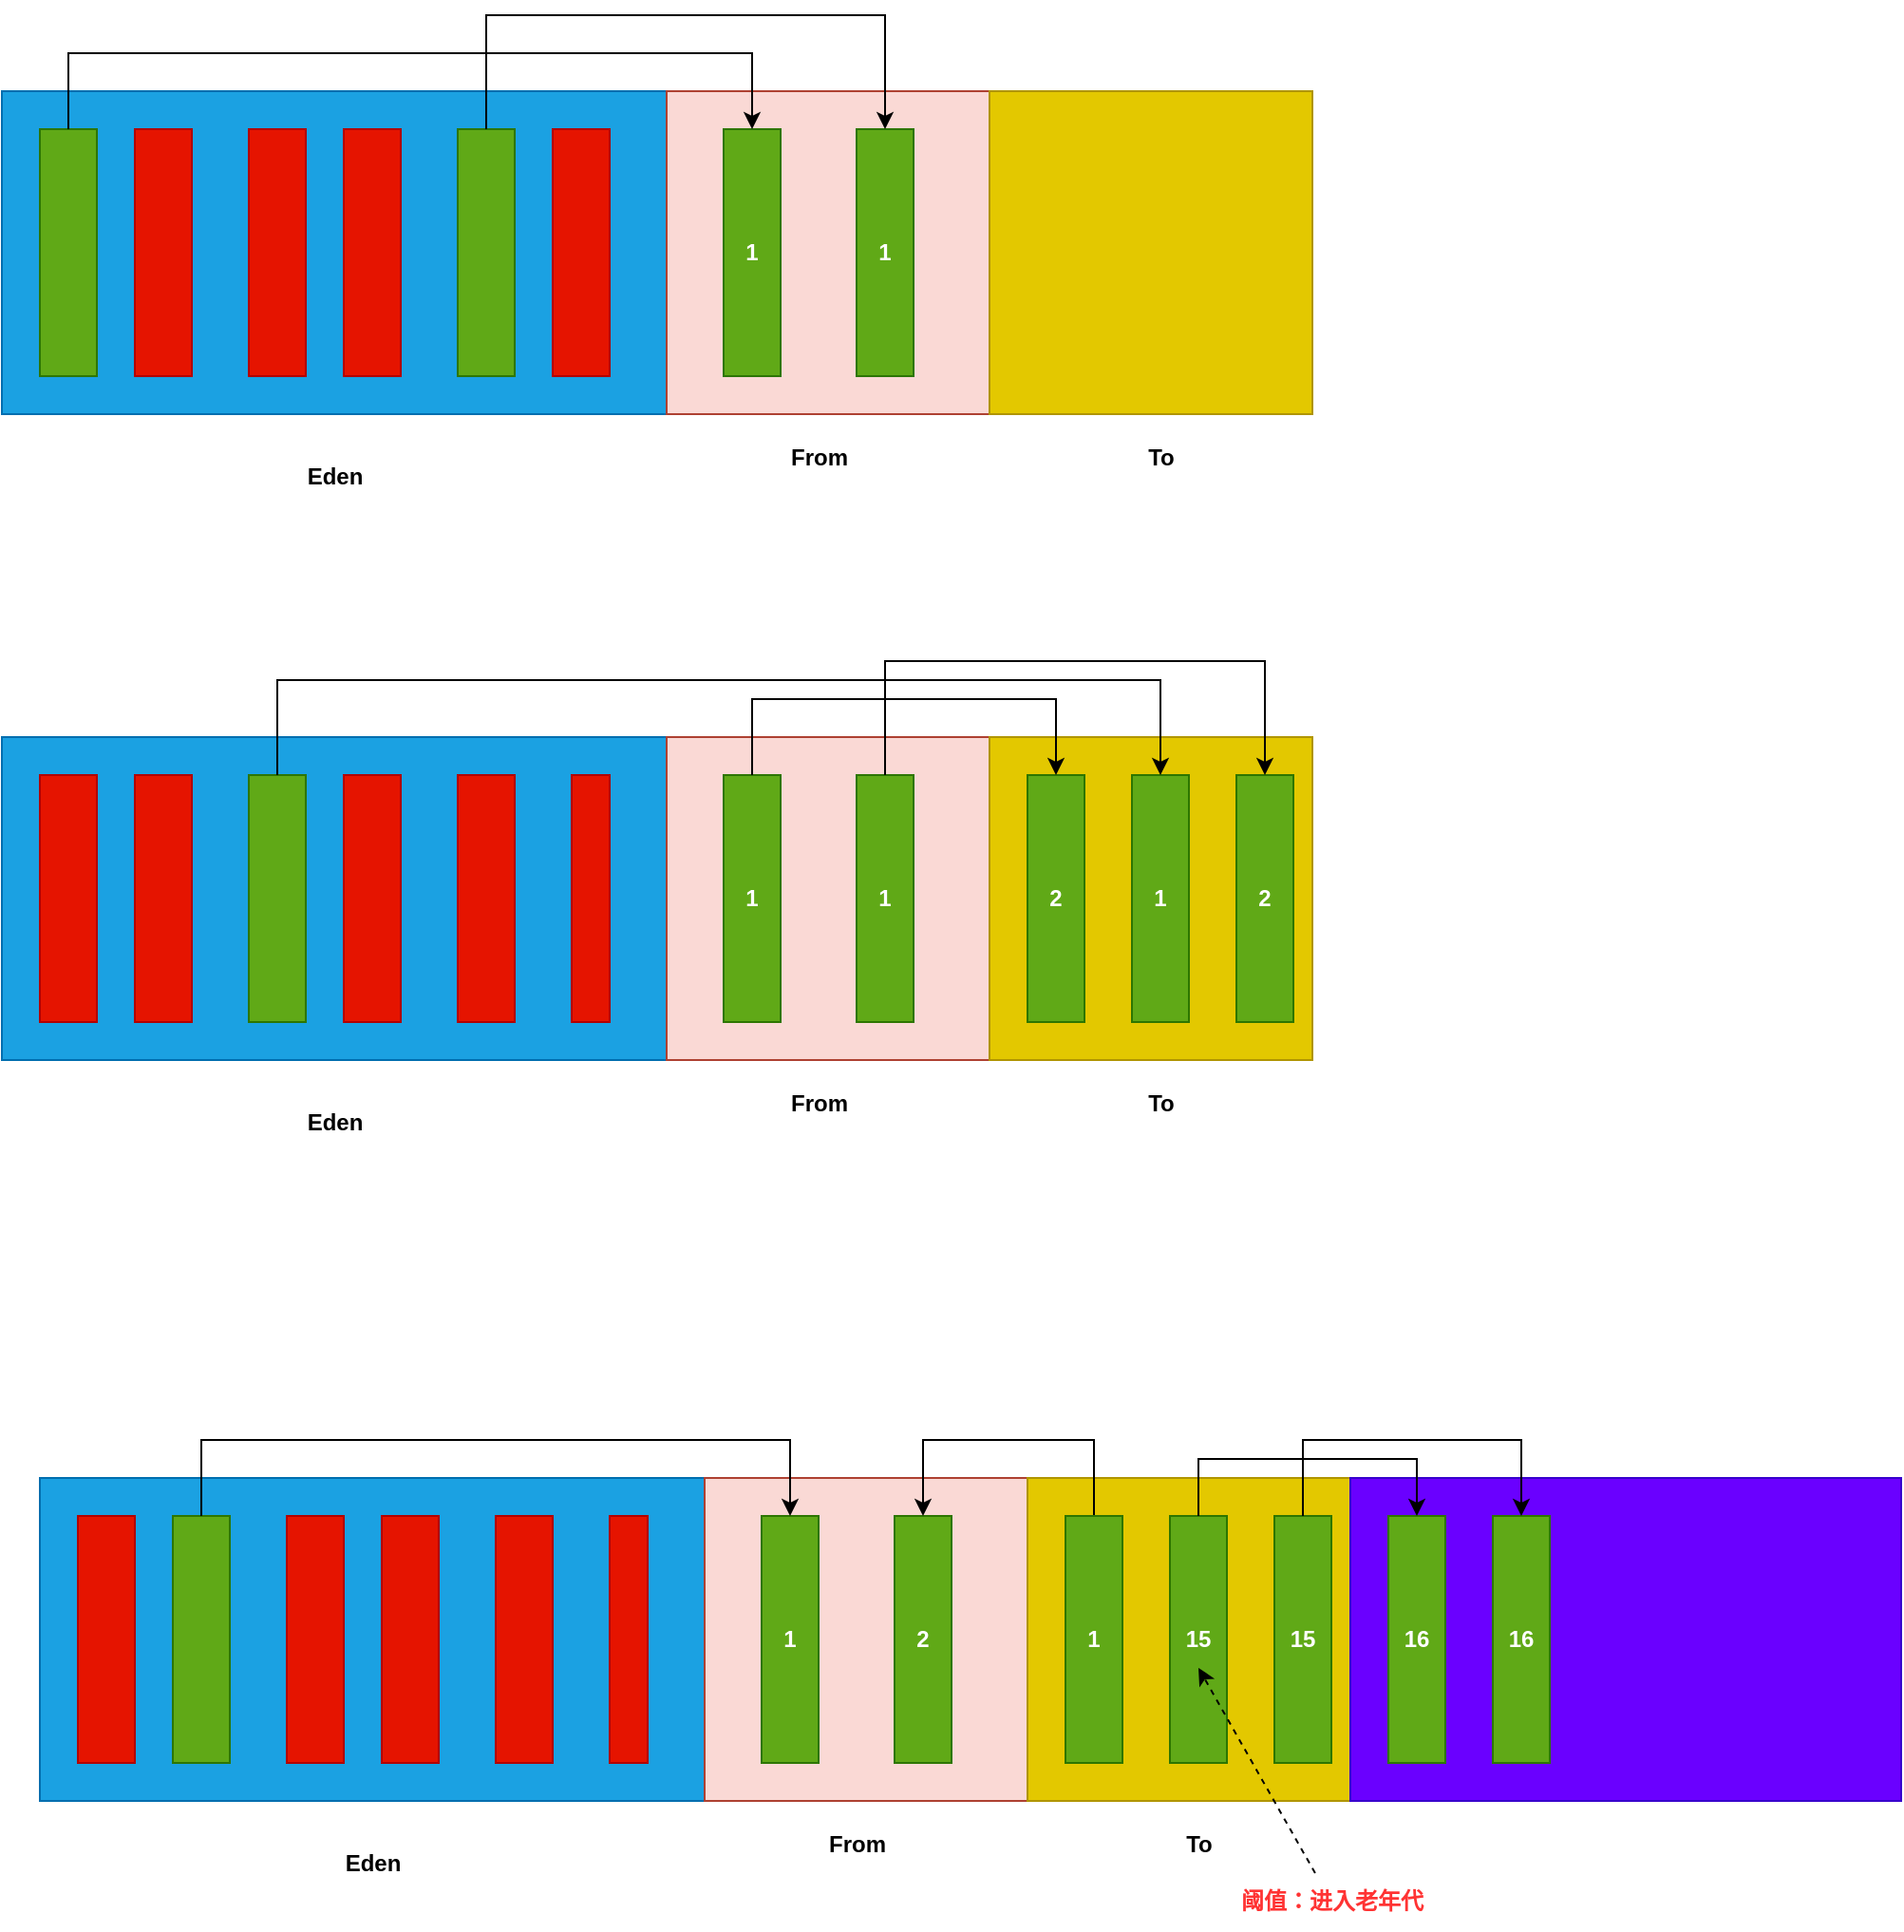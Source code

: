 <mxfile version="21.6.2" type="github">
  <diagram name="第 1 页" id="XFL76Dauy9MVUNTW5OHj">
    <mxGraphModel dx="739" dy="470" grid="1" gridSize="10" guides="1" tooltips="1" connect="1" arrows="1" fold="1" page="1" pageScale="1" pageWidth="827" pageHeight="1169" math="0" shadow="0">
      <root>
        <mxCell id="0" />
        <mxCell id="1" parent="0" />
        <mxCell id="amrkidjvkdgPa6vXR5mX-1" value="" style="rounded=0;whiteSpace=wrap;html=1;fillColor=#1ba1e2;strokeColor=#006EAF;fontColor=#ffffff;fontStyle=1" vertex="1" parent="1">
          <mxGeometry x="70" y="190" width="350" height="170" as="geometry" />
        </mxCell>
        <mxCell id="amrkidjvkdgPa6vXR5mX-2" value="" style="rounded=0;whiteSpace=wrap;html=1;fillColor=#60a917;strokeColor=#2D7600;fontColor=#ffffff;fontStyle=1" vertex="1" parent="1">
          <mxGeometry x="90" y="210" width="30" height="130" as="geometry" />
        </mxCell>
        <mxCell id="amrkidjvkdgPa6vXR5mX-3" value="" style="rounded=0;whiteSpace=wrap;html=1;fillColor=#e51400;strokeColor=#B20000;fontColor=#ffffff;fontStyle=1" vertex="1" parent="1">
          <mxGeometry x="140" y="210" width="30" height="130" as="geometry" />
        </mxCell>
        <mxCell id="amrkidjvkdgPa6vXR5mX-5" value="" style="rounded=0;whiteSpace=wrap;html=1;fillColor=#e51400;strokeColor=#B20000;fontColor=#ffffff;fontStyle=1" vertex="1" parent="1">
          <mxGeometry x="200" y="210" width="30" height="130" as="geometry" />
        </mxCell>
        <mxCell id="amrkidjvkdgPa6vXR5mX-6" value="" style="rounded=0;whiteSpace=wrap;html=1;fillColor=#e51400;strokeColor=#B20000;fontColor=#ffffff;fontStyle=1" vertex="1" parent="1">
          <mxGeometry x="360" y="210" width="30" height="130" as="geometry" />
        </mxCell>
        <mxCell id="amrkidjvkdgPa6vXR5mX-8" value="" style="rounded=0;whiteSpace=wrap;html=1;fillColor=#e51400;strokeColor=#B20000;fontColor=#ffffff;fontStyle=1" vertex="1" parent="1">
          <mxGeometry x="250" y="210" width="30" height="130" as="geometry" />
        </mxCell>
        <mxCell id="amrkidjvkdgPa6vXR5mX-9" value="" style="rounded=0;whiteSpace=wrap;html=1;fillColor=#60a917;strokeColor=#2D7600;fontColor=#ffffff;fontStyle=1" vertex="1" parent="1">
          <mxGeometry x="310" y="210" width="30" height="130" as="geometry" />
        </mxCell>
        <mxCell id="amrkidjvkdgPa6vXR5mX-12" value="" style="rounded=0;whiteSpace=wrap;html=1;fillColor=#fad9d5;strokeColor=#ae4132;fontStyle=1" vertex="1" parent="1">
          <mxGeometry x="420" y="190" width="170" height="170" as="geometry" />
        </mxCell>
        <mxCell id="amrkidjvkdgPa6vXR5mX-13" value="&lt;span&gt;1&lt;/span&gt;" style="rounded=0;whiteSpace=wrap;html=1;fillColor=#60a917;strokeColor=#2D7600;fontColor=#ffffff;fontStyle=1" vertex="1" parent="1">
          <mxGeometry x="450" y="210" width="30" height="130" as="geometry" />
        </mxCell>
        <mxCell id="amrkidjvkdgPa6vXR5mX-14" value="&lt;span&gt;1&lt;/span&gt;" style="rounded=0;whiteSpace=wrap;html=1;fillColor=#60a917;strokeColor=#2D7600;fontColor=#ffffff;fontStyle=1" vertex="1" parent="1">
          <mxGeometry x="520" y="210" width="30" height="130" as="geometry" />
        </mxCell>
        <mxCell id="amrkidjvkdgPa6vXR5mX-15" value="" style="rounded=0;whiteSpace=wrap;html=1;fillColor=#e3c800;strokeColor=#B09500;fontColor=#000000;fontStyle=1" vertex="1" parent="1">
          <mxGeometry x="590" y="190" width="170" height="170" as="geometry" />
        </mxCell>
        <mxCell id="amrkidjvkdgPa6vXR5mX-16" style="edgeStyle=orthogonalEdgeStyle;rounded=0;orthogonalLoop=1;jettySize=auto;html=1;entryX=0.5;entryY=0;entryDx=0;entryDy=0;exitX=0.5;exitY=0;exitDx=0;exitDy=0;fontStyle=1" edge="1" parent="1" source="amrkidjvkdgPa6vXR5mX-2" target="amrkidjvkdgPa6vXR5mX-13">
          <mxGeometry relative="1" as="geometry">
            <Array as="points">
              <mxPoint x="105" y="170" />
              <mxPoint x="465" y="170" />
            </Array>
          </mxGeometry>
        </mxCell>
        <mxCell id="amrkidjvkdgPa6vXR5mX-18" value="Eden" style="text;html=1;align=center;verticalAlign=middle;resizable=0;points=[];autosize=1;strokeColor=none;fillColor=none;fontStyle=1" vertex="1" parent="1">
          <mxGeometry x="220" y="378" width="50" height="30" as="geometry" />
        </mxCell>
        <mxCell id="amrkidjvkdgPa6vXR5mX-19" value="From" style="text;html=1;align=center;verticalAlign=middle;resizable=0;points=[];autosize=1;strokeColor=none;fillColor=none;fontStyle=1" vertex="1" parent="1">
          <mxGeometry x="475" y="368" width="50" height="30" as="geometry" />
        </mxCell>
        <mxCell id="amrkidjvkdgPa6vXR5mX-20" value="To" style="text;html=1;align=center;verticalAlign=middle;resizable=0;points=[];autosize=1;strokeColor=none;fillColor=none;fontStyle=1" vertex="1" parent="1">
          <mxGeometry x="660" y="368" width="40" height="30" as="geometry" />
        </mxCell>
        <mxCell id="amrkidjvkdgPa6vXR5mX-21" value="" style="rounded=0;whiteSpace=wrap;html=1;fillColor=#1ba1e2;strokeColor=#006EAF;fontColor=#ffffff;fontStyle=1" vertex="1" parent="1">
          <mxGeometry x="70" y="530" width="350" height="170" as="geometry" />
        </mxCell>
        <mxCell id="amrkidjvkdgPa6vXR5mX-22" value="" style="rounded=0;whiteSpace=wrap;html=1;fillColor=#e51400;strokeColor=#B20000;fontColor=#ffffff;fontStyle=1" vertex="1" parent="1">
          <mxGeometry x="90" y="550" width="30" height="130" as="geometry" />
        </mxCell>
        <mxCell id="amrkidjvkdgPa6vXR5mX-23" value="" style="rounded=0;whiteSpace=wrap;html=1;fillColor=#e51400;strokeColor=#B20000;fontColor=#ffffff;fontStyle=1" vertex="1" parent="1">
          <mxGeometry x="140" y="550" width="30" height="130" as="geometry" />
        </mxCell>
        <mxCell id="amrkidjvkdgPa6vXR5mX-24" value="" style="rounded=0;whiteSpace=wrap;html=1;fillColor=#60a917;strokeColor=#2D7600;fontColor=#ffffff;fontStyle=1" vertex="1" parent="1">
          <mxGeometry x="200" y="550" width="30" height="130" as="geometry" />
        </mxCell>
        <mxCell id="amrkidjvkdgPa6vXR5mX-25" value="" style="rounded=0;whiteSpace=wrap;html=1;fillColor=#e51400;strokeColor=#B20000;fontColor=#ffffff;fontStyle=1" vertex="1" parent="1">
          <mxGeometry x="370" y="550" width="20" height="130" as="geometry" />
        </mxCell>
        <mxCell id="amrkidjvkdgPa6vXR5mX-26" value="" style="rounded=0;whiteSpace=wrap;html=1;fillColor=#e51400;strokeColor=#B20000;fontColor=#ffffff;fontStyle=1" vertex="1" parent="1">
          <mxGeometry x="250" y="550" width="30" height="130" as="geometry" />
        </mxCell>
        <mxCell id="amrkidjvkdgPa6vXR5mX-28" value="" style="rounded=0;whiteSpace=wrap;html=1;fillColor=#e51400;strokeColor=#B20000;fontColor=#ffffff;fontStyle=1" vertex="1" parent="1">
          <mxGeometry x="310" y="550" width="30" height="130" as="geometry" />
        </mxCell>
        <mxCell id="amrkidjvkdgPa6vXR5mX-29" value="" style="rounded=0;whiteSpace=wrap;html=1;fillColor=#fad9d5;strokeColor=#ae4132;fontStyle=1" vertex="1" parent="1">
          <mxGeometry x="420" y="530" width="170" height="170" as="geometry" />
        </mxCell>
        <mxCell id="amrkidjvkdgPa6vXR5mX-30" value="&lt;span&gt;1&lt;/span&gt;" style="rounded=0;whiteSpace=wrap;html=1;fillColor=#60a917;strokeColor=#2D7600;fontColor=#ffffff;fontStyle=1" vertex="1" parent="1">
          <mxGeometry x="450" y="550" width="30" height="130" as="geometry" />
        </mxCell>
        <mxCell id="amrkidjvkdgPa6vXR5mX-31" value="&lt;span&gt;1&lt;/span&gt;" style="rounded=0;whiteSpace=wrap;html=1;fillColor=#60a917;strokeColor=#2D7600;fontColor=#ffffff;fontStyle=1" vertex="1" parent="1">
          <mxGeometry x="520" y="550" width="30" height="130" as="geometry" />
        </mxCell>
        <mxCell id="amrkidjvkdgPa6vXR5mX-32" value="" style="rounded=0;whiteSpace=wrap;html=1;fillColor=#e3c800;strokeColor=#B09500;fontColor=#000000;fontStyle=1" vertex="1" parent="1">
          <mxGeometry x="590" y="530" width="170" height="170" as="geometry" />
        </mxCell>
        <mxCell id="amrkidjvkdgPa6vXR5mX-34" value="Eden" style="text;html=1;align=center;verticalAlign=middle;resizable=0;points=[];autosize=1;strokeColor=none;fillColor=none;fontStyle=1" vertex="1" parent="1">
          <mxGeometry x="220" y="718" width="50" height="30" as="geometry" />
        </mxCell>
        <mxCell id="amrkidjvkdgPa6vXR5mX-35" value="From" style="text;html=1;align=center;verticalAlign=middle;resizable=0;points=[];autosize=1;strokeColor=none;fillColor=none;fontStyle=1" vertex="1" parent="1">
          <mxGeometry x="475" y="708" width="50" height="30" as="geometry" />
        </mxCell>
        <mxCell id="amrkidjvkdgPa6vXR5mX-36" value="To" style="text;html=1;align=center;verticalAlign=middle;resizable=0;points=[];autosize=1;strokeColor=none;fillColor=none;fontStyle=1" vertex="1" parent="1">
          <mxGeometry x="660" y="708" width="40" height="30" as="geometry" />
        </mxCell>
        <mxCell id="amrkidjvkdgPa6vXR5mX-37" value="&lt;span&gt;2&lt;/span&gt;" style="rounded=0;whiteSpace=wrap;html=1;fillColor=#60a917;strokeColor=#2D7600;fontColor=#ffffff;fontStyle=1" vertex="1" parent="1">
          <mxGeometry x="610" y="550" width="30" height="130" as="geometry" />
        </mxCell>
        <mxCell id="amrkidjvkdgPa6vXR5mX-38" value="&lt;span&gt;1&lt;/span&gt;" style="rounded=0;whiteSpace=wrap;html=1;fillColor=#60a917;strokeColor=#2D7600;fontColor=#ffffff;fontStyle=1" vertex="1" parent="1">
          <mxGeometry x="665" y="550" width="30" height="130" as="geometry" />
        </mxCell>
        <mxCell id="amrkidjvkdgPa6vXR5mX-39" value="&lt;span&gt;2&lt;/span&gt;" style="rounded=0;whiteSpace=wrap;html=1;fillColor=#60a917;strokeColor=#2D7600;fontColor=#ffffff;fontStyle=1" vertex="1" parent="1">
          <mxGeometry x="720" y="550" width="30" height="130" as="geometry" />
        </mxCell>
        <mxCell id="amrkidjvkdgPa6vXR5mX-17" style="edgeStyle=orthogonalEdgeStyle;rounded=0;orthogonalLoop=1;jettySize=auto;html=1;entryX=0.5;entryY=0;entryDx=0;entryDy=0;exitX=0.5;exitY=0;exitDx=0;exitDy=0;fontStyle=1" edge="1" parent="1" source="amrkidjvkdgPa6vXR5mX-9" target="amrkidjvkdgPa6vXR5mX-14">
          <mxGeometry relative="1" as="geometry">
            <Array as="points">
              <mxPoint x="325" y="150" />
              <mxPoint x="535" y="150" />
            </Array>
          </mxGeometry>
        </mxCell>
        <mxCell id="amrkidjvkdgPa6vXR5mX-40" style="edgeStyle=orthogonalEdgeStyle;rounded=0;orthogonalLoop=1;jettySize=auto;html=1;entryX=0.5;entryY=0;entryDx=0;entryDy=0;exitX=0.5;exitY=0;exitDx=0;exitDy=0;fontStyle=1" edge="1" parent="1" source="amrkidjvkdgPa6vXR5mX-24" target="amrkidjvkdgPa6vXR5mX-38">
          <mxGeometry relative="1" as="geometry">
            <Array as="points">
              <mxPoint x="215" y="500" />
              <mxPoint x="680" y="500" />
            </Array>
          </mxGeometry>
        </mxCell>
        <mxCell id="amrkidjvkdgPa6vXR5mX-41" style="edgeStyle=orthogonalEdgeStyle;rounded=0;orthogonalLoop=1;jettySize=auto;html=1;entryX=0.5;entryY=0;entryDx=0;entryDy=0;exitX=0.5;exitY=0;exitDx=0;exitDy=0;fontStyle=1" edge="1" parent="1" source="amrkidjvkdgPa6vXR5mX-30" target="amrkidjvkdgPa6vXR5mX-37">
          <mxGeometry relative="1" as="geometry">
            <Array as="points">
              <mxPoint x="465" y="510" />
              <mxPoint x="625" y="510" />
            </Array>
          </mxGeometry>
        </mxCell>
        <mxCell id="amrkidjvkdgPa6vXR5mX-42" style="edgeStyle=orthogonalEdgeStyle;rounded=0;orthogonalLoop=1;jettySize=auto;html=1;entryX=0.5;entryY=0;entryDx=0;entryDy=0;exitX=0.5;exitY=0;exitDx=0;exitDy=0;fontStyle=1" edge="1" parent="1" source="amrkidjvkdgPa6vXR5mX-31" target="amrkidjvkdgPa6vXR5mX-39">
          <mxGeometry relative="1" as="geometry">
            <Array as="points">
              <mxPoint x="535" y="490" />
              <mxPoint x="735" y="490" />
            </Array>
          </mxGeometry>
        </mxCell>
        <mxCell id="amrkidjvkdgPa6vXR5mX-43" value="" style="rounded=0;whiteSpace=wrap;html=1;fillColor=#1ba1e2;strokeColor=#006EAF;fontColor=#ffffff;fontStyle=1" vertex="1" parent="1">
          <mxGeometry x="90" y="920" width="350" height="170" as="geometry" />
        </mxCell>
        <mxCell id="amrkidjvkdgPa6vXR5mX-44" value="" style="rounded=0;whiteSpace=wrap;html=1;fillColor=#e51400;strokeColor=#B20000;fontColor=#ffffff;fontStyle=1" vertex="1" parent="1">
          <mxGeometry x="110" y="940" width="30" height="130" as="geometry" />
        </mxCell>
        <mxCell id="amrkidjvkdgPa6vXR5mX-45" value="" style="rounded=0;whiteSpace=wrap;html=1;fillColor=#60a917;strokeColor=#2D7600;fontColor=#ffffff;fontStyle=1" vertex="1" parent="1">
          <mxGeometry x="160" y="940" width="30" height="130" as="geometry" />
        </mxCell>
        <mxCell id="amrkidjvkdgPa6vXR5mX-46" value="" style="rounded=0;whiteSpace=wrap;html=1;fillColor=#e51400;strokeColor=#B20000;fontColor=#ffffff;fontStyle=1" vertex="1" parent="1">
          <mxGeometry x="220" y="940" width="30" height="130" as="geometry" />
        </mxCell>
        <mxCell id="amrkidjvkdgPa6vXR5mX-47" value="" style="rounded=0;whiteSpace=wrap;html=1;fillColor=#e51400;strokeColor=#B20000;fontColor=#ffffff;fontStyle=1" vertex="1" parent="1">
          <mxGeometry x="390" y="940" width="20" height="130" as="geometry" />
        </mxCell>
        <mxCell id="amrkidjvkdgPa6vXR5mX-48" value="" style="rounded=0;whiteSpace=wrap;html=1;fillColor=#e51400;strokeColor=#B20000;fontColor=#ffffff;fontStyle=1" vertex="1" parent="1">
          <mxGeometry x="270" y="940" width="30" height="130" as="geometry" />
        </mxCell>
        <mxCell id="amrkidjvkdgPa6vXR5mX-49" value="" style="rounded=0;whiteSpace=wrap;html=1;fillColor=#e51400;strokeColor=#B20000;fontColor=#ffffff;fontStyle=1" vertex="1" parent="1">
          <mxGeometry x="330" y="940" width="30" height="130" as="geometry" />
        </mxCell>
        <mxCell id="amrkidjvkdgPa6vXR5mX-50" value="" style="rounded=0;whiteSpace=wrap;html=1;fillColor=#fad9d5;strokeColor=#ae4132;fontStyle=1" vertex="1" parent="1">
          <mxGeometry x="440" y="920" width="170" height="170" as="geometry" />
        </mxCell>
        <mxCell id="amrkidjvkdgPa6vXR5mX-51" value="&lt;span&gt;1&lt;/span&gt;" style="rounded=0;whiteSpace=wrap;html=1;fillColor=#60a917;strokeColor=#2D7600;fontColor=#ffffff;fontStyle=1" vertex="1" parent="1">
          <mxGeometry x="470" y="940" width="30" height="130" as="geometry" />
        </mxCell>
        <mxCell id="amrkidjvkdgPa6vXR5mX-52" value="&lt;span&gt;2&lt;/span&gt;" style="rounded=0;whiteSpace=wrap;html=1;fillColor=#60a917;strokeColor=#2D7600;fontColor=#ffffff;fontStyle=1" vertex="1" parent="1">
          <mxGeometry x="540" y="940" width="30" height="130" as="geometry" />
        </mxCell>
        <mxCell id="amrkidjvkdgPa6vXR5mX-53" value="" style="rounded=0;whiteSpace=wrap;html=1;fillColor=#e3c800;strokeColor=#B09500;fontColor=#000000;fontStyle=1" vertex="1" parent="1">
          <mxGeometry x="610" y="920" width="170" height="170" as="geometry" />
        </mxCell>
        <mxCell id="amrkidjvkdgPa6vXR5mX-54" value="Eden" style="text;html=1;align=center;verticalAlign=middle;resizable=0;points=[];autosize=1;strokeColor=none;fillColor=none;fontStyle=1" vertex="1" parent="1">
          <mxGeometry x="240" y="1108" width="50" height="30" as="geometry" />
        </mxCell>
        <mxCell id="amrkidjvkdgPa6vXR5mX-55" value="From" style="text;html=1;align=center;verticalAlign=middle;resizable=0;points=[];autosize=1;strokeColor=none;fillColor=none;fontStyle=1" vertex="1" parent="1">
          <mxGeometry x="495" y="1098" width="50" height="30" as="geometry" />
        </mxCell>
        <mxCell id="amrkidjvkdgPa6vXR5mX-56" value="To" style="text;html=1;align=center;verticalAlign=middle;resizable=0;points=[];autosize=1;strokeColor=none;fillColor=none;fontStyle=1" vertex="1" parent="1">
          <mxGeometry x="680" y="1098" width="40" height="30" as="geometry" />
        </mxCell>
        <mxCell id="amrkidjvkdgPa6vXR5mX-68" style="edgeStyle=orthogonalEdgeStyle;rounded=0;orthogonalLoop=1;jettySize=auto;html=1;entryX=0.5;entryY=0;entryDx=0;entryDy=0;exitX=0.5;exitY=0;exitDx=0;exitDy=0;fontStyle=1" edge="1" parent="1" source="amrkidjvkdgPa6vXR5mX-57" target="amrkidjvkdgPa6vXR5mX-52">
          <mxGeometry relative="1" as="geometry">
            <Array as="points">
              <mxPoint x="645" y="900" />
              <mxPoint x="555" y="900" />
            </Array>
          </mxGeometry>
        </mxCell>
        <mxCell id="amrkidjvkdgPa6vXR5mX-57" value="&lt;span&gt;1&lt;/span&gt;" style="rounded=0;whiteSpace=wrap;html=1;fillColor=#60a917;strokeColor=#2D7600;fontColor=#ffffff;fontStyle=1" vertex="1" parent="1">
          <mxGeometry x="630" y="940" width="30" height="130" as="geometry" />
        </mxCell>
        <mxCell id="amrkidjvkdgPa6vXR5mX-58" value="&lt;span&gt;15&lt;/span&gt;" style="rounded=0;whiteSpace=wrap;html=1;fillColor=#60a917;strokeColor=#2D7600;fontColor=#ffffff;fontStyle=1" vertex="1" parent="1">
          <mxGeometry x="685" y="940" width="30" height="130" as="geometry" />
        </mxCell>
        <mxCell id="amrkidjvkdgPa6vXR5mX-59" value="&lt;span&gt;15&lt;/span&gt;" style="rounded=0;whiteSpace=wrap;html=1;fillColor=#60a917;strokeColor=#2D7600;fontColor=#ffffff;fontStyle=1" vertex="1" parent="1">
          <mxGeometry x="740" y="940" width="30" height="130" as="geometry" />
        </mxCell>
        <mxCell id="amrkidjvkdgPa6vXR5mX-63" value="" style="rounded=0;whiteSpace=wrap;html=1;fillColor=#6a00ff;fontColor=#ffffff;strokeColor=#3700CC;fontStyle=1" vertex="1" parent="1">
          <mxGeometry x="780" y="920" width="290" height="170" as="geometry" />
        </mxCell>
        <mxCell id="amrkidjvkdgPa6vXR5mX-64" value="&lt;span&gt;16&lt;/span&gt;" style="rounded=0;whiteSpace=wrap;html=1;fillColor=#60a917;strokeColor=#2D7600;fontColor=#ffffff;fontStyle=1" vertex="1" parent="1">
          <mxGeometry x="800" y="940" width="30" height="130" as="geometry" />
        </mxCell>
        <mxCell id="amrkidjvkdgPa6vXR5mX-65" value="&lt;span&gt;16&lt;/span&gt;" style="rounded=0;whiteSpace=wrap;html=1;fillColor=#60a917;strokeColor=#2D7600;fontColor=#ffffff;fontStyle=1" vertex="1" parent="1">
          <mxGeometry x="855" y="940" width="30" height="130" as="geometry" />
        </mxCell>
        <mxCell id="amrkidjvkdgPa6vXR5mX-66" style="edgeStyle=orthogonalEdgeStyle;rounded=0;orthogonalLoop=1;jettySize=auto;html=1;entryX=0.5;entryY=0;entryDx=0;entryDy=0;exitX=0.5;exitY=0;exitDx=0;exitDy=0;fontStyle=1" edge="1" parent="1" source="amrkidjvkdgPa6vXR5mX-58" target="amrkidjvkdgPa6vXR5mX-64">
          <mxGeometry relative="1" as="geometry">
            <Array as="points">
              <mxPoint x="700" y="910" />
              <mxPoint x="815" y="910" />
            </Array>
          </mxGeometry>
        </mxCell>
        <mxCell id="amrkidjvkdgPa6vXR5mX-67" style="edgeStyle=orthogonalEdgeStyle;rounded=0;orthogonalLoop=1;jettySize=auto;html=1;entryX=0.5;entryY=0;entryDx=0;entryDy=0;exitX=0.5;exitY=0;exitDx=0;exitDy=0;fontStyle=1" edge="1" parent="1" source="amrkidjvkdgPa6vXR5mX-59" target="amrkidjvkdgPa6vXR5mX-65">
          <mxGeometry relative="1" as="geometry">
            <Array as="points">
              <mxPoint x="755" y="900" />
              <mxPoint x="870" y="900" />
            </Array>
          </mxGeometry>
        </mxCell>
        <mxCell id="amrkidjvkdgPa6vXR5mX-69" style="edgeStyle=orthogonalEdgeStyle;rounded=0;orthogonalLoop=1;jettySize=auto;html=1;entryX=0.5;entryY=0;entryDx=0;entryDy=0;exitX=0.5;exitY=0;exitDx=0;exitDy=0;fontStyle=1" edge="1" parent="1" source="amrkidjvkdgPa6vXR5mX-45" target="amrkidjvkdgPa6vXR5mX-51">
          <mxGeometry relative="1" as="geometry">
            <Array as="points">
              <mxPoint x="175" y="900" />
              <mxPoint x="485" y="900" />
            </Array>
          </mxGeometry>
        </mxCell>
        <mxCell id="amrkidjvkdgPa6vXR5mX-70" value="&lt;font color=&quot;#ff3333&quot;&gt;阈值：进入老年代&lt;/font&gt;" style="text;html=1;align=center;verticalAlign=middle;resizable=0;points=[];autosize=1;strokeColor=none;fillColor=none;fontStyle=1" vertex="1" parent="1">
          <mxGeometry x="710" y="1128" width="120" height="30" as="geometry" />
        </mxCell>
        <mxCell id="amrkidjvkdgPa6vXR5mX-73" value="" style="endArrow=classic;html=1;rounded=0;dashed=1;entryX=0.5;entryY=0.615;entryDx=0;entryDy=0;entryPerimeter=0;fontStyle=1" edge="1" parent="1" source="amrkidjvkdgPa6vXR5mX-70" target="amrkidjvkdgPa6vXR5mX-58">
          <mxGeometry width="50" height="50" relative="1" as="geometry">
            <mxPoint x="660" y="1150" as="sourcePoint" />
            <mxPoint x="710" y="1100" as="targetPoint" />
          </mxGeometry>
        </mxCell>
      </root>
    </mxGraphModel>
  </diagram>
</mxfile>

